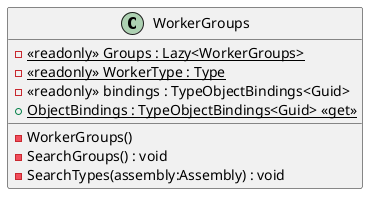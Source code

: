 @startuml
class WorkerGroups {
    - {static} <<readonly>> Groups : Lazy<WorkerGroups>
    - {static} <<readonly>> WorkerType : Type
    - <<readonly>> bindings : TypeObjectBindings<Guid>
    - WorkerGroups()
    + {static} ObjectBindings : TypeObjectBindings<Guid> <<get>>
    - SearchGroups() : void
    - SearchTypes(assembly:Assembly) : void
}
@enduml
